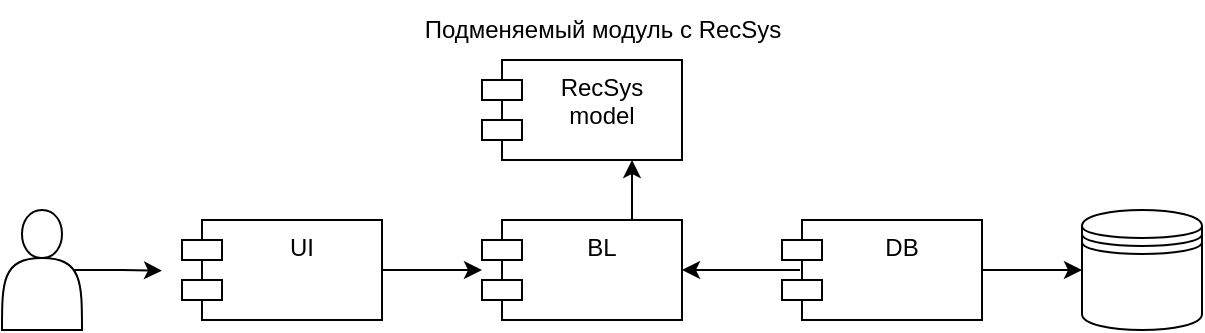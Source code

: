 <mxfile version="24.0.7" type="device">
  <diagram name="Страница — 1" id="F0dyf2Io5g1IZgXmvbbo">
    <mxGraphModel dx="875" dy="448" grid="1" gridSize="10" guides="1" tooltips="1" connect="1" arrows="1" fold="1" page="1" pageScale="1" pageWidth="827" pageHeight="1169" math="0" shadow="0">
      <root>
        <mxCell id="0" />
        <mxCell id="1" parent="0" />
        <mxCell id="SW-o9fP6w4DmSt5TqJ0Z-6" style="edgeStyle=orthogonalEdgeStyle;rounded=0;orthogonalLoop=1;jettySize=auto;html=1;exitX=1;exitY=0.5;exitDx=0;exitDy=0;" edge="1" parent="1" source="SW-o9fP6w4DmSt5TqJ0Z-1" target="SW-o9fP6w4DmSt5TqJ0Z-2">
          <mxGeometry relative="1" as="geometry" />
        </mxCell>
        <mxCell id="SW-o9fP6w4DmSt5TqJ0Z-1" value="UI" style="shape=module;align=left;spacingLeft=20;align=center;verticalAlign=top;whiteSpace=wrap;html=1;" vertex="1" parent="1">
          <mxGeometry x="220" y="140" width="100" height="50" as="geometry" />
        </mxCell>
        <mxCell id="SW-o9fP6w4DmSt5TqJ0Z-12" style="edgeStyle=orthogonalEdgeStyle;rounded=0;orthogonalLoop=1;jettySize=auto;html=1;exitX=0.75;exitY=0;exitDx=0;exitDy=0;entryX=0.75;entryY=1;entryDx=0;entryDy=0;" edge="1" parent="1" source="SW-o9fP6w4DmSt5TqJ0Z-2" target="SW-o9fP6w4DmSt5TqJ0Z-4">
          <mxGeometry relative="1" as="geometry" />
        </mxCell>
        <mxCell id="SW-o9fP6w4DmSt5TqJ0Z-2" value="BL" style="shape=module;align=left;spacingLeft=20;align=center;verticalAlign=top;whiteSpace=wrap;html=1;" vertex="1" parent="1">
          <mxGeometry x="370" y="140" width="100" height="50" as="geometry" />
        </mxCell>
        <mxCell id="SW-o9fP6w4DmSt5TqJ0Z-7" style="edgeStyle=orthogonalEdgeStyle;rounded=0;orthogonalLoop=1;jettySize=auto;html=1;exitX=0.09;exitY=0.5;exitDx=0;exitDy=0;exitPerimeter=0;entryX=1;entryY=0.5;entryDx=0;entryDy=0;" edge="1" parent="1" source="SW-o9fP6w4DmSt5TqJ0Z-3" target="SW-o9fP6w4DmSt5TqJ0Z-2">
          <mxGeometry relative="1" as="geometry" />
        </mxCell>
        <mxCell id="SW-o9fP6w4DmSt5TqJ0Z-9" style="edgeStyle=orthogonalEdgeStyle;rounded=0;orthogonalLoop=1;jettySize=auto;html=1;exitX=1;exitY=0.5;exitDx=0;exitDy=0;entryX=0;entryY=0.5;entryDx=0;entryDy=0;" edge="1" parent="1" source="SW-o9fP6w4DmSt5TqJ0Z-3" target="SW-o9fP6w4DmSt5TqJ0Z-8">
          <mxGeometry relative="1" as="geometry" />
        </mxCell>
        <mxCell id="SW-o9fP6w4DmSt5TqJ0Z-3" value="DB" style="shape=module;align=left;spacingLeft=20;align=center;verticalAlign=top;whiteSpace=wrap;html=1;" vertex="1" parent="1">
          <mxGeometry x="520" y="140" width="100" height="50" as="geometry" />
        </mxCell>
        <mxCell id="SW-o9fP6w4DmSt5TqJ0Z-4" value="&lt;div&gt;RecSys&lt;/div&gt;&lt;div&gt;model&lt;br&gt;&lt;/div&gt;" style="shape=module;align=left;spacingLeft=20;align=center;verticalAlign=top;whiteSpace=wrap;html=1;" vertex="1" parent="1">
          <mxGeometry x="370" y="60" width="100" height="50" as="geometry" />
        </mxCell>
        <mxCell id="SW-o9fP6w4DmSt5TqJ0Z-8" value="" style="shape=datastore;whiteSpace=wrap;html=1;" vertex="1" parent="1">
          <mxGeometry x="670" y="135" width="60" height="60" as="geometry" />
        </mxCell>
        <mxCell id="SW-o9fP6w4DmSt5TqJ0Z-11" style="edgeStyle=orthogonalEdgeStyle;rounded=0;orthogonalLoop=1;jettySize=auto;html=1;exitX=0.9;exitY=0.5;exitDx=0;exitDy=0;exitPerimeter=0;" edge="1" parent="1" source="SW-o9fP6w4DmSt5TqJ0Z-10">
          <mxGeometry relative="1" as="geometry">
            <mxPoint x="210" y="165.333" as="targetPoint" />
          </mxGeometry>
        </mxCell>
        <mxCell id="SW-o9fP6w4DmSt5TqJ0Z-10" value="" style="shape=actor;whiteSpace=wrap;html=1;" vertex="1" parent="1">
          <mxGeometry x="130" y="135" width="40" height="60" as="geometry" />
        </mxCell>
        <mxCell id="SW-o9fP6w4DmSt5TqJ0Z-13" value="Подменяемый модуль с RecSys" style="text;html=1;align=center;verticalAlign=middle;resizable=0;points=[];autosize=1;strokeColor=none;fillColor=none;" vertex="1" parent="1">
          <mxGeometry x="330" y="30" width="200" height="30" as="geometry" />
        </mxCell>
      </root>
    </mxGraphModel>
  </diagram>
</mxfile>
